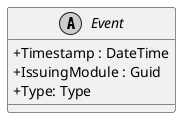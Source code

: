 @startuml
skinparam monochrome true
skinparam classAttributeIconSize 0

abstract class Event {
    + Timestamp : DateTime
    + IssuingModule : Guid
    + Type: Type
}
@enduml
